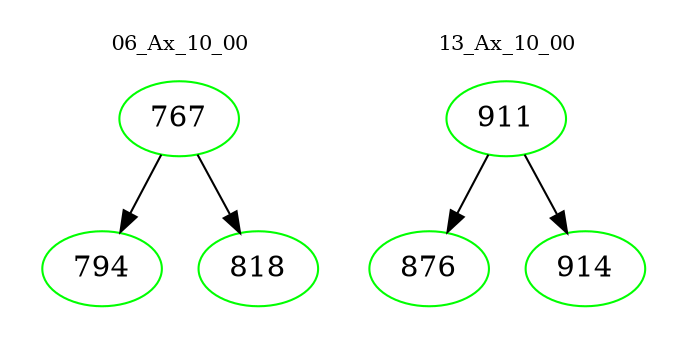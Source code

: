 digraph{
subgraph cluster_0 {
color = white
label = "06_Ax_10_00";
fontsize=10;
T0_767 [label="767", color="green"]
T0_767 -> T0_794 [color="black"]
T0_794 [label="794", color="green"]
T0_767 -> T0_818 [color="black"]
T0_818 [label="818", color="green"]
}
subgraph cluster_1 {
color = white
label = "13_Ax_10_00";
fontsize=10;
T1_911 [label="911", color="green"]
T1_911 -> T1_876 [color="black"]
T1_876 [label="876", color="green"]
T1_911 -> T1_914 [color="black"]
T1_914 [label="914", color="green"]
}
}

